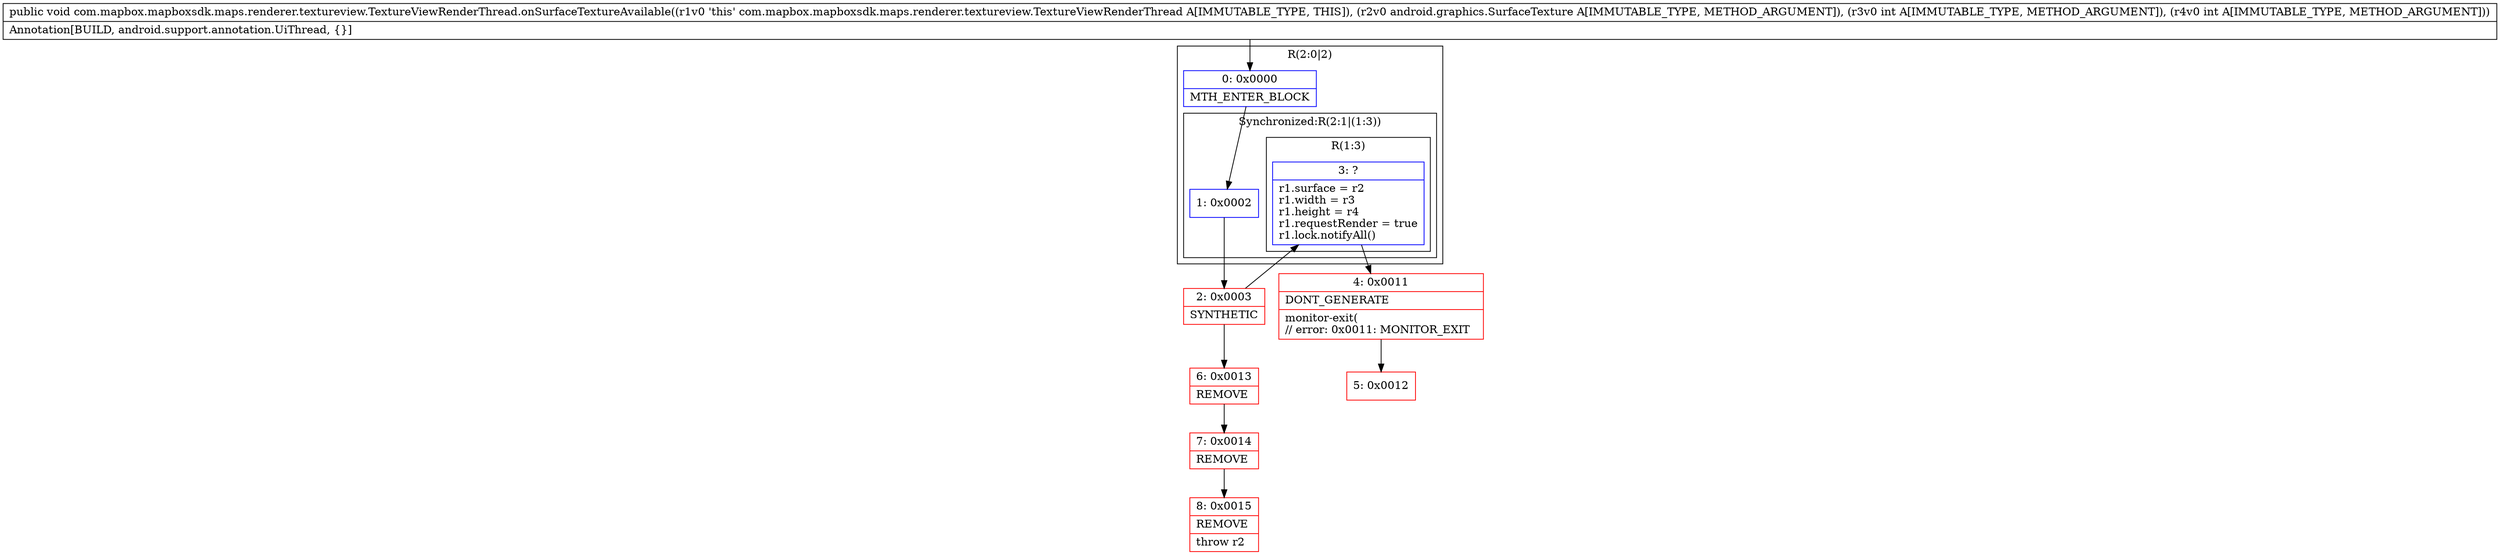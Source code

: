 digraph "CFG forcom.mapbox.mapboxsdk.maps.renderer.textureview.TextureViewRenderThread.onSurfaceTextureAvailable(Landroid\/graphics\/SurfaceTexture;II)V" {
subgraph cluster_Region_1635346428 {
label = "R(2:0|2)";
node [shape=record,color=blue];
Node_0 [shape=record,label="{0\:\ 0x0000|MTH_ENTER_BLOCK\l}"];
subgraph cluster_SynchronizedRegion_155065466 {
label = "Synchronized:R(2:1|(1:3))";
node [shape=record,color=blue];
Node_1 [shape=record,label="{1\:\ 0x0002}"];
subgraph cluster_Region_1480439766 {
label = "R(1:3)";
node [shape=record,color=blue];
Node_3 [shape=record,label="{3\:\ ?|r1.surface = r2\lr1.width = r3\lr1.height = r4\lr1.requestRender = true\lr1.lock.notifyAll()\l}"];
}
}
}
Node_2 [shape=record,color=red,label="{2\:\ 0x0003|SYNTHETIC\l}"];
Node_4 [shape=record,color=red,label="{4\:\ 0x0011|DONT_GENERATE\l|monitor\-exit(\l\/\/ error: 0x0011: MONITOR_EXIT  \l}"];
Node_5 [shape=record,color=red,label="{5\:\ 0x0012}"];
Node_6 [shape=record,color=red,label="{6\:\ 0x0013|REMOVE\l}"];
Node_7 [shape=record,color=red,label="{7\:\ 0x0014|REMOVE\l}"];
Node_8 [shape=record,color=red,label="{8\:\ 0x0015|REMOVE\l|throw r2\l}"];
MethodNode[shape=record,label="{public void com.mapbox.mapboxsdk.maps.renderer.textureview.TextureViewRenderThread.onSurfaceTextureAvailable((r1v0 'this' com.mapbox.mapboxsdk.maps.renderer.textureview.TextureViewRenderThread A[IMMUTABLE_TYPE, THIS]), (r2v0 android.graphics.SurfaceTexture A[IMMUTABLE_TYPE, METHOD_ARGUMENT]), (r3v0 int A[IMMUTABLE_TYPE, METHOD_ARGUMENT]), (r4v0 int A[IMMUTABLE_TYPE, METHOD_ARGUMENT]))  | Annotation[BUILD, android.support.annotation.UiThread, \{\}]\l}"];
MethodNode -> Node_0;
Node_0 -> Node_1;
Node_1 -> Node_2;
Node_3 -> Node_4;
Node_2 -> Node_3;
Node_2 -> Node_6;
Node_4 -> Node_5;
Node_6 -> Node_7;
Node_7 -> Node_8;
}

